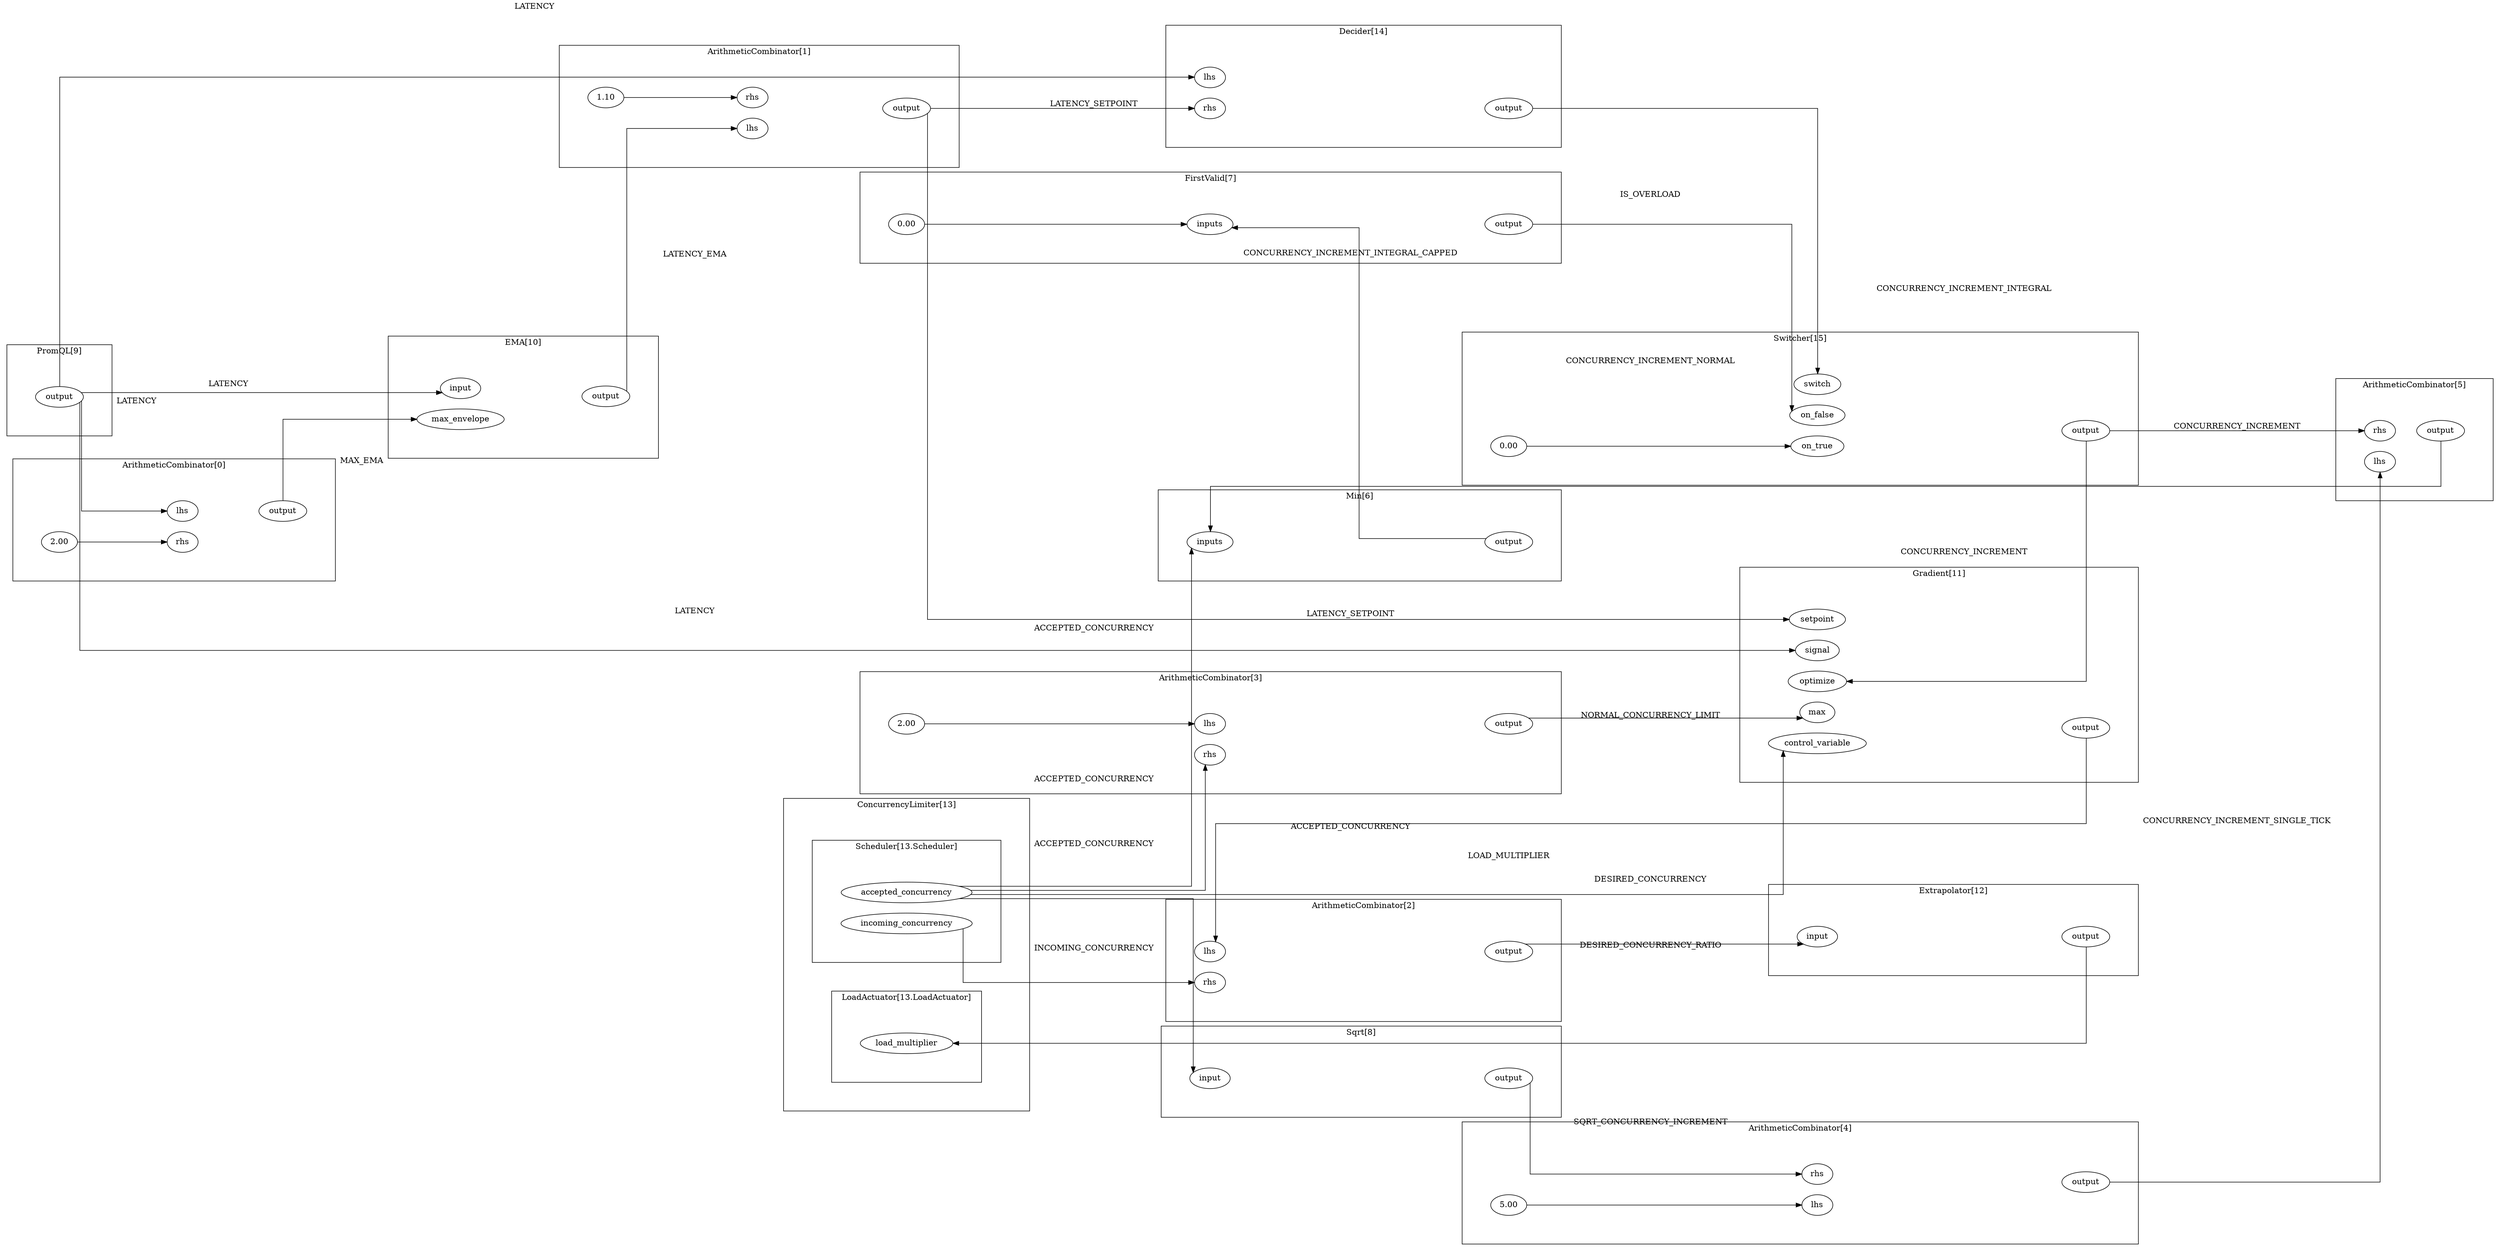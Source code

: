 digraph  {
	subgraph cluster_s1 {
		label="ArithmeticCombinator[0]";margin="50.0";
		n3[label="2.00"];
		n4[label="lhs"];
		n5[label="output"];
		n2[label="rhs"];
		n3->n2;
		n4->n5[style="invis"];
		{rank=same; n2;n4;};
		{rank=same; n5;};
		
	}
	subgraph cluster_s6 {
		label="ArithmeticCombinator[1]";margin="50.0";
		n9[label="1.10"];
		n7[label="lhs"];
		n10[label="output"];
		n8[label="rhs"];
		n9->n8;
		n8->n10[style="invis"];
		{rank=same; n7;n8;};
		{rank=same; n10;};
		
	}
	subgraph cluster_s11 {
		label="ArithmeticCombinator[2]";margin="50.0";
		n13[label="lhs"];
		n14[label="output"];
		n12[label="rhs"];
		n13->n14[style="invis"];
		{rank=same; n12;n13;};
		{rank=same; n14;};
		
	}
	subgraph cluster_s15 {
		label="ArithmeticCombinator[3]";margin="50.0";
		n18[label="2.00"];
		n17[label="lhs"];
		n19[label="output"];
		n16[label="rhs"];
		n18->n17;
		n17->n19[style="invis"];
		{rank=same; n16;n17;};
		{rank=same; n19;};
		
	}
	subgraph cluster_s20 {
		label="ArithmeticCombinator[4]";margin="50.0";
		n23[label="5.00"];
		n22[label="lhs"];
		n24[label="output"];
		n21[label="rhs"];
		n23->n22;
		n22->n24[style="invis"];
		{rank=same; n21;n22;};
		{rank=same; n24;};
		
	}
	subgraph cluster_s25 {
		label="ArithmeticCombinator[5]";margin="50.0";
		n26[label="lhs"];
		n28[label="output"];
		n27[label="rhs"];
		n27->n28[style="invis"];
		{rank=same; n26;n27;};
		{rank=same; n28;};
		
	}
	subgraph cluster_s55 {
		subgraph cluster_s59 {
			label="LoadActuator[13.LoadActuator]";margin="50.0";
			n60[label="load_multiplier"];
			{rank=same; n60;};
			
		}
		subgraph cluster_s56 {
			label="Scheduler[13.Scheduler]";margin="50.0";
			n57[label="accepted_concurrency"];
			n58[label="incoming_concurrency"];
			{rank=same; n57;n58;};
			
		}
		label="ConcurrencyLimiter[13]";margin="50.0";
		
	}
	subgraph cluster_s61 {
		label="Decider[14]";margin="50.0";
		n62[label="lhs"];
		n64[label="output"];
		n63[label="rhs"];
		n63->n64[style="invis"];
		{rank=same; n62;n63;};
		{rank=same; n64;};
		
	}
	subgraph cluster_s41 {
		label="EMA[10]";margin="50.0";
		n42[label="input"];
		n43[label="max_envelope"];
		n44[label="output"];
		n43->n44[style="invis"];
		{rank=same; n42;n43;};
		{rank=same; n44;};
		
	}
	subgraph cluster_s52 {
		label="Extrapolator[12]";margin="50.0";
		n53[label="input"];
		n54[label="output"];
		n53->n54[style="invis"];
		{rank=same; n53;};
		{rank=same; n54;};
		
	}
	subgraph cluster_s32 {
		label="FirstValid[7]";margin="50.0";
		n34[label="0.00"];
		n33[label="inputs"];
		n35[label="output"];
		n34->n33;
		n33->n35[style="invis"];
		{rank=same; n33;n33;};
		{rank=same; n35;};
		
	}
	subgraph cluster_s45 {
		label="Gradient[11]";margin="50.0";
		n46[label="control_variable"];
		n50[label="max"];
		n49[label="optimize"];
		n51[label="output"];
		n48[label="setpoint"];
		n47[label="signal"];
		n50->n51[style="invis"];
		{rank=same; n46;n47;n48;n49;n50;};
		{rank=same; n51;};
		
	}
	subgraph cluster_s29 {
		label="Min[6]";margin="50.0";
		n30[label="inputs"];
		n31[label="output"];
		n30->n31[style="invis"];
		{rank=same; n30;n30;};
		{rank=same; n31;};
		
	}
	subgraph cluster_s39 {
		label="PromQL[9]";margin="50.0";
		n40[label="output"];
		{rank=same; n40;};
		
	}
	subgraph cluster_s36 {
		label="Sqrt[8]";margin="50.0";
		n37[label="input"];
		n38[label="output"];
		n37->n38[style="invis"];
		{rank=same; n37;};
		{rank=same; n38;};
		
	}
	subgraph cluster_s65 {
		label="Switcher[15]";margin="50.0";
		n68[label="0.00"];
		n69[label="on_false"];
		n67[label="on_true"];
		n70[label="output"];
		n66[label="switch"];
		n68->n67;
		n69->n70[style="invis"];
		{rank=same; n66;n67;n69;};
		{rank=same; n70;};
		
	}
	rankdir="LR";splines="ortho";
	n57->n16[label="ACCEPTED_CONCURRENCY"];
	n57->n30[label="ACCEPTED_CONCURRENCY"];
	n57->n37[label="ACCEPTED_CONCURRENCY"];
	n57->n46[label="ACCEPTED_CONCURRENCY"];
	n58->n12[label="INCOMING_CONCURRENCY"];
	n5->n43[label="MAX_EMA"];
	n44->n7[label="LATENCY_EMA"];
	n54->n60[label="LOAD_MULTIPLIER"];
	n70->n27[label="CONCURRENCY_INCREMENT"];
	n70->n49[label="CONCURRENCY_INCREMENT"];
	n10->n48[label="LATENCY_SETPOINT"];
	n10->n63[label="LATENCY_SETPOINT"];
	n19->n50[label="NORMAL_CONCURRENCY_LIMIT"];
	n31->n33[label="CONCURRENCY_INCREMENT_INTEGRAL_CAPPED"];
	n35->n69[label="CONCURRENCY_INCREMENT_NORMAL"];
	n51->n13[label="DESIRED_CONCURRENCY"];
	n24->n26[label="CONCURRENCY_INCREMENT_SINGLE_TICK"];
	n28->n30[label="CONCURRENCY_INCREMENT_INTEGRAL"];
	n14->n53[label="DESIRED_CONCURRENCY_RATIO"];
	n38->n21[label="SQRT_CONCURRENCY_INCREMENT"];
	n40->n4[label="LATENCY"];
	n40->n42[label="LATENCY"];
	n40->n47[label="LATENCY"];
	n40->n62[label="LATENCY"];
	n64->n66[label="IS_OVERLOAD"];
	
}
